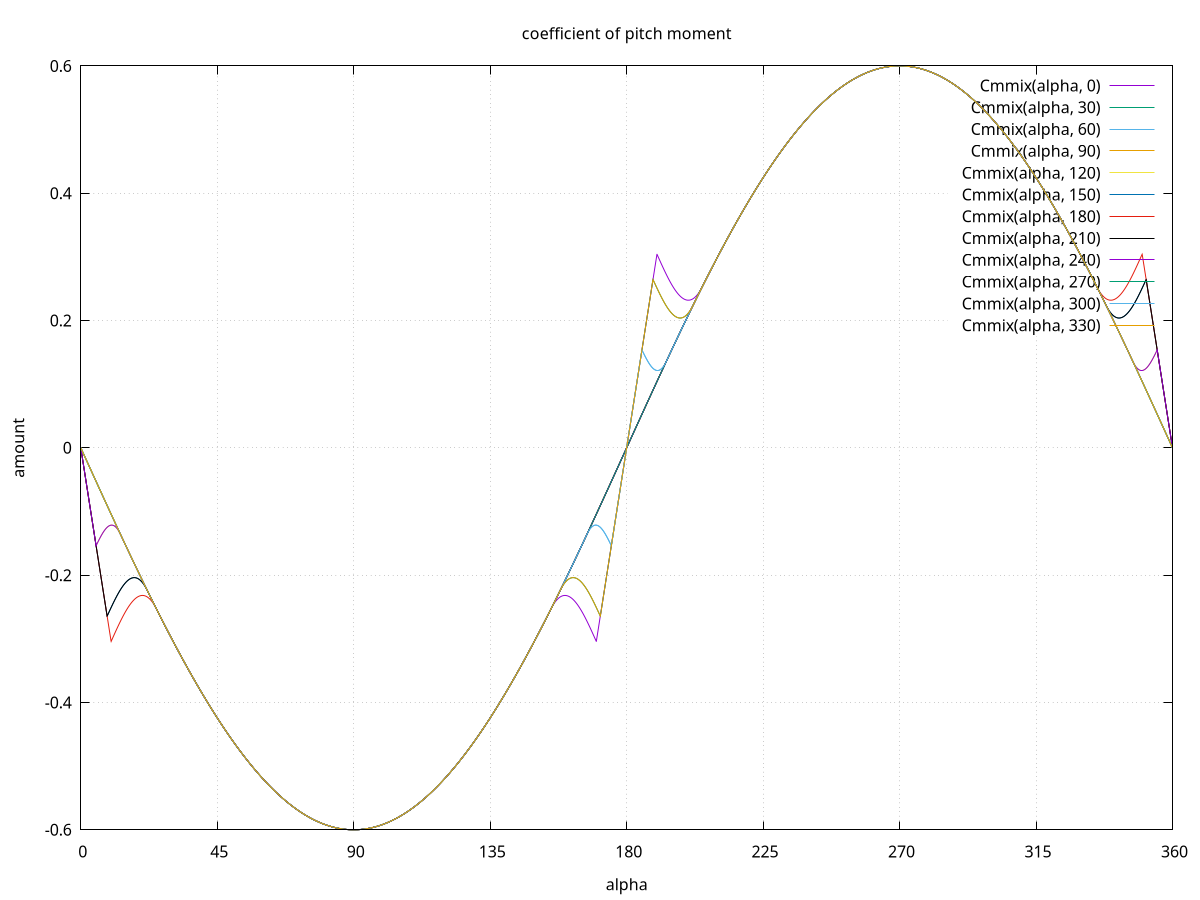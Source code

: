 set terminal x11 size 1024, 768

set xlabel "alpha"
set ylabel "amount"
set grid
set xtics 45

set angles degrees
set samples 10000

# alpha: angle of attack
# beta: sideslip angle
# Cm: coefficient of pitch moment
# Cn: coefficient of yaw moment
# Cl: coefficient of roll moment

maximum(a, b) = a > b ? a : b
flip(alpha) = alpha < 10 ? alpha / 10 : alpha <= 25 ? 1 - sin(90 * (alpha - 10) / (25 - 10)) : 0.0

dx(alpha, beta) = cos(alpha) * cos(beta)
dy(alpha, beta) = cos(alpha) * sin(beta)
dz(alpha, beta) = -sin(alpha)
angle(y, x) = atan2(y, x) >= 0 ? atan2(y, x) : atan2(y, x) + 360
length(y, x) = sqrt(y * y + x * x)

Cm(alpha) = -0.6 * sin(alpha) + 0.2 * (flip(maximum(alpha - 180, 0)) - flip(maximum(180 - alpha, 0)))
Cmmix(alpha, beta) = Cm(angle(-dz(alpha, beta), dx(alpha, beta))) * length(-dz(alpha, beta), dx(alpha, beta))

Cn(beta) = -2.0 * sin(beta)
Cnmix(alpha, beta) = Cn(angle(dy(alpha, beta), dx(alpha, beta))) * length(dy(alpha, beta), dx(alpha, beta))

Cl(beta) = -0.5 * sin(beta)
Clmix(alpha, beta) = Cl(angle(dy(alpha, beta), dx(alpha, beta))) * length(dy(alpha, beta), dx(alpha, beta))

set title "coefficient of pitch moment"
plot [alpha=0:360] Cmmix(alpha, 0), Cmmix(alpha, 30), Cmmix(alpha, 60), Cmmix(alpha, 90), Cmmix(alpha, 120), Cmmix(alpha, 150), Cmmix(alpha, 180), Cmmix(alpha, 210), Cmmix(alpha, 240), Cmmix(alpha, 270), Cmmix(alpha, 300), Cmmix(alpha, 330)
pause -1

set title "coefficient of yaw moment"
plot [beta=0:360] Cnmix(-90, beta), Cnmix(-60, beta), Cnmix(-30, beta), Cnmix(0, beta), Cnmix(30, beta), Cnmix(60, beta), Cnmix(90, beta)
pause -1

set title "coefficient of roll moment"
plot [beta=0:360] Clmix(-90, beta), Clmix(-60, beta), Clmix(-30, beta), Clmix(0, beta), Clmix(30, beta), Clmix(60, beta), Clmix(90, beta)
pause -1

